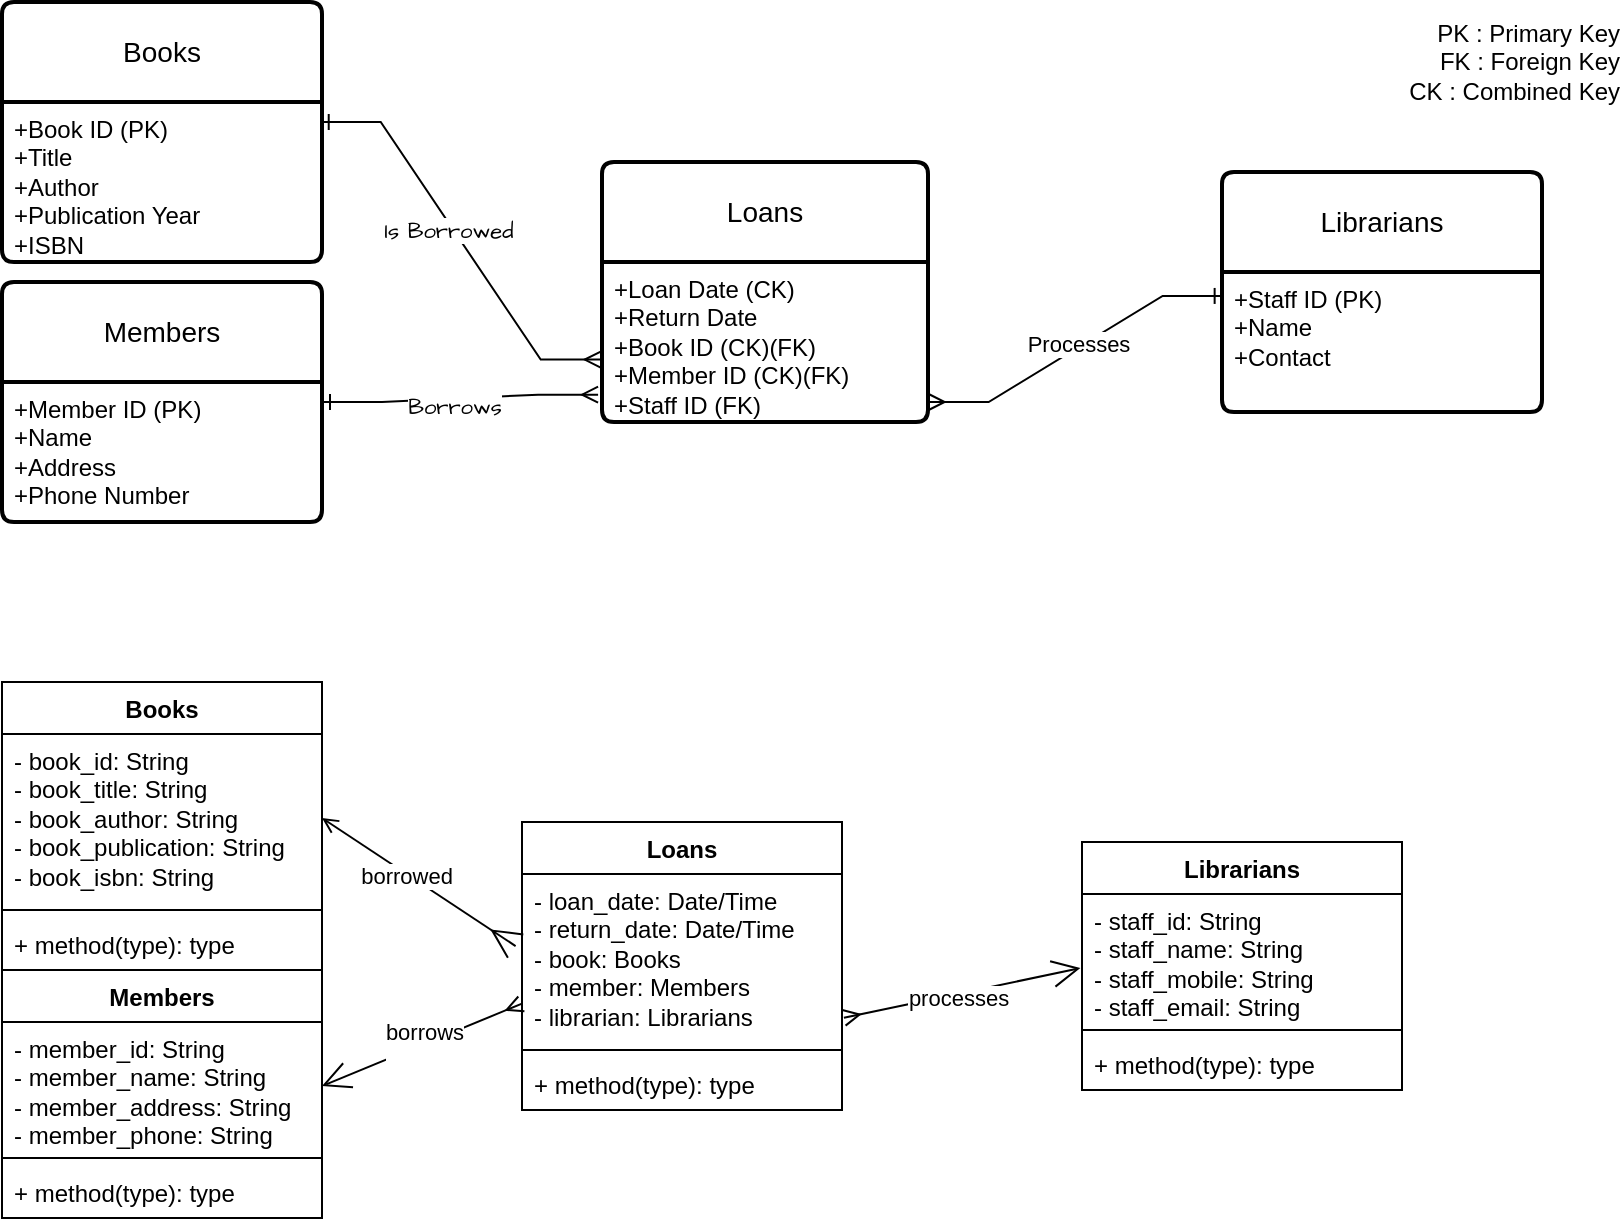 <mxfile version="24.4.9" type="github">
  <diagram name="Page-1" id="WvHxNmZYm3Q-2noQbIas">
    <mxGraphModel dx="989" dy="538" grid="1" gridSize="10" guides="1" tooltips="1" connect="1" arrows="1" fold="1" page="1" pageScale="1" pageWidth="827" pageHeight="1169" background="none" math="0" shadow="0">
      <root>
        <mxCell id="0" />
        <mxCell id="1" parent="0" />
        <mxCell id="QqUS8rB4q03BG6zSu8xH-5" value="Books" style="swimlane;childLayout=stackLayout;horizontal=1;startSize=50;horizontalStack=0;rounded=1;fontSize=14;fontStyle=0;strokeWidth=2;resizeParent=0;resizeLast=1;shadow=0;dashed=0;align=center;arcSize=4;whiteSpace=wrap;html=1;" vertex="1" parent="1">
          <mxGeometry x="10" y="10" width="160" height="130" as="geometry" />
        </mxCell>
        <mxCell id="QqUS8rB4q03BG6zSu8xH-6" value="+Book ID (PK)&lt;br&gt;&lt;div&gt;+Title&lt;/div&gt;&lt;div&gt;+Author&lt;/div&gt;&lt;div&gt;+Publication Year&lt;/div&gt;&lt;div&gt;+ISBN&lt;/div&gt;" style="align=left;strokeColor=none;fillColor=none;spacingLeft=4;fontSize=12;verticalAlign=top;resizable=0;rotatable=0;part=1;html=1;" vertex="1" parent="QqUS8rB4q03BG6zSu8xH-5">
          <mxGeometry y="50" width="160" height="80" as="geometry" />
        </mxCell>
        <mxCell id="QqUS8rB4q03BG6zSu8xH-7" value="Members" style="swimlane;childLayout=stackLayout;horizontal=1;startSize=50;horizontalStack=0;rounded=1;fontSize=14;fontStyle=0;strokeWidth=2;resizeParent=0;resizeLast=1;shadow=0;dashed=0;align=center;arcSize=4;whiteSpace=wrap;html=1;" vertex="1" parent="1">
          <mxGeometry x="10" y="150" width="160" height="120" as="geometry" />
        </mxCell>
        <mxCell id="QqUS8rB4q03BG6zSu8xH-8" value="+Member ID (PK)&lt;div&gt;+Name&lt;/div&gt;&lt;div&gt;+Address&lt;/div&gt;&lt;div&gt;+Phone Number&lt;/div&gt;" style="align=left;strokeColor=none;fillColor=none;spacingLeft=4;fontSize=12;verticalAlign=top;resizable=0;rotatable=0;part=1;html=1;" vertex="1" parent="QqUS8rB4q03BG6zSu8xH-7">
          <mxGeometry y="50" width="160" height="70" as="geometry" />
        </mxCell>
        <mxCell id="QqUS8rB4q03BG6zSu8xH-9" value="Librarians" style="swimlane;childLayout=stackLayout;horizontal=1;startSize=50;horizontalStack=0;rounded=1;fontSize=14;fontStyle=0;strokeWidth=2;resizeParent=0;resizeLast=1;shadow=0;dashed=0;align=center;arcSize=4;whiteSpace=wrap;html=1;" vertex="1" parent="1">
          <mxGeometry x="620" y="95" width="160" height="120" as="geometry" />
        </mxCell>
        <mxCell id="QqUS8rB4q03BG6zSu8xH-10" value="+Staff ID (PK)&lt;div&gt;+Name&lt;/div&gt;&lt;div&gt;+Contact&lt;/div&gt;" style="align=left;strokeColor=none;fillColor=none;spacingLeft=4;fontSize=12;verticalAlign=top;resizable=0;rotatable=0;part=1;html=1;" vertex="1" parent="QqUS8rB4q03BG6zSu8xH-9">
          <mxGeometry y="50" width="160" height="70" as="geometry" />
        </mxCell>
        <mxCell id="QqUS8rB4q03BG6zSu8xH-11" value="Loans" style="swimlane;childLayout=stackLayout;horizontal=1;startSize=50;horizontalStack=0;rounded=1;fontSize=14;fontStyle=0;strokeWidth=2;resizeParent=0;resizeLast=1;shadow=0;dashed=0;align=center;arcSize=4;whiteSpace=wrap;html=1;" vertex="1" parent="1">
          <mxGeometry x="310" y="90" width="163" height="130" as="geometry" />
        </mxCell>
        <mxCell id="QqUS8rB4q03BG6zSu8xH-12" value="&lt;div&gt;&lt;span style=&quot;background-color: initial;&quot;&gt;+Loan Date (CK)&lt;/span&gt;&lt;br&gt;&lt;/div&gt;&lt;div&gt;+Return Date&lt;/div&gt;&lt;div&gt;+Book ID (CK)(FK)&lt;br&gt;&lt;/div&gt;&lt;div&gt;+Member ID (CK)(FK)&lt;/div&gt;&lt;div&gt;+Staff ID (FK)&lt;br&gt;&lt;/div&gt;" style="align=left;strokeColor=none;fillColor=none;spacingLeft=4;fontSize=12;verticalAlign=top;resizable=0;rotatable=0;part=1;html=1;" vertex="1" parent="QqUS8rB4q03BG6zSu8xH-11">
          <mxGeometry y="50" width="163" height="80" as="geometry" />
        </mxCell>
        <mxCell id="QqUS8rB4q03BG6zSu8xH-25" value="" style="edgeStyle=entityRelationEdgeStyle;fontSize=12;html=1;endArrow=ERmany;startArrow=ERone;rounded=0;exitX=1;exitY=0.143;exitDx=0;exitDy=0;exitPerimeter=0;startFill=0;entryX=-0.012;entryY=0.829;entryDx=0;entryDy=0;entryPerimeter=0;endFill=0;flowAnimation=0;" edge="1" parent="1" source="QqUS8rB4q03BG6zSu8xH-8" target="QqUS8rB4q03BG6zSu8xH-12">
          <mxGeometry width="100" height="100" relative="1" as="geometry">
            <mxPoint x="240" y="240" as="sourcePoint" />
            <mxPoint x="230" y="190" as="targetPoint" />
          </mxGeometry>
        </mxCell>
        <mxCell id="QqUS8rB4q03BG6zSu8xH-31" value="Borrows" style="edgeLabel;html=1;align=center;verticalAlign=middle;resizable=0;points=[];sketch=1;hachureGap=4;jiggle=2;curveFitting=1;fontFamily=Architects Daughter;fontSource=https%3A%2F%2Ffonts.googleapis.com%2Fcss%3Ffamily%3DArchitects%2BDaughter;" vertex="1" connectable="0" parent="QqUS8rB4q03BG6zSu8xH-25">
          <mxGeometry x="-0.051" y="-3" relative="1" as="geometry">
            <mxPoint as="offset" />
          </mxGeometry>
        </mxCell>
        <mxCell id="QqUS8rB4q03BG6zSu8xH-26" value="" style="edgeStyle=entityRelationEdgeStyle;fontSize=12;html=1;endArrow=ERmany;startArrow=ERone;rounded=0;exitX=0.996;exitY=0.125;exitDx=0;exitDy=0;exitPerimeter=0;entryX=-0.004;entryY=0.61;entryDx=0;entryDy=0;entryPerimeter=0;endFill=0;startFill=0;" edge="1" parent="1" source="QqUS8rB4q03BG6zSu8xH-6" target="QqUS8rB4q03BG6zSu8xH-12">
          <mxGeometry width="100" height="100" relative="1" as="geometry">
            <mxPoint x="240" y="240" as="sourcePoint" />
            <mxPoint x="340" y="140" as="targetPoint" />
          </mxGeometry>
        </mxCell>
        <mxCell id="QqUS8rB4q03BG6zSu8xH-30" value="Is Borrowed" style="edgeLabel;html=1;align=center;verticalAlign=middle;resizable=0;points=[];sketch=1;hachureGap=4;jiggle=2;curveFitting=1;fontFamily=Architects Daughter;fontSource=https%3A%2F%2Ffonts.googleapis.com%2Fcss%3Ffamily%3DArchitects%2BDaughter;" vertex="1" connectable="0" parent="QqUS8rB4q03BG6zSu8xH-26">
          <mxGeometry x="-0.086" y="-2" relative="1" as="geometry">
            <mxPoint as="offset" />
          </mxGeometry>
        </mxCell>
        <mxCell id="QqUS8rB4q03BG6zSu8xH-34" value="" style="edgeStyle=entityRelationEdgeStyle;fontSize=12;html=1;endArrow=ERone;rounded=0;exitX=1.002;exitY=0.875;exitDx=0;exitDy=0;exitPerimeter=0;entryX=0.002;entryY=0.171;entryDx=0;entryDy=0;entryPerimeter=0;startArrow=ERmany;startFill=0;endFill=0;" edge="1" parent="1" source="QqUS8rB4q03BG6zSu8xH-12" target="QqUS8rB4q03BG6zSu8xH-10">
          <mxGeometry width="100" height="100" relative="1" as="geometry">
            <mxPoint x="240" y="240" as="sourcePoint" />
            <mxPoint x="340" y="140" as="targetPoint" />
          </mxGeometry>
        </mxCell>
        <mxCell id="QqUS8rB4q03BG6zSu8xH-36" value="Processes" style="edgeLabel;html=1;align=center;verticalAlign=middle;resizable=0;points=[];" vertex="1" connectable="0" parent="QqUS8rB4q03BG6zSu8xH-34">
          <mxGeometry x="0.03" y="2" relative="1" as="geometry">
            <mxPoint as="offset" />
          </mxGeometry>
        </mxCell>
        <mxCell id="QqUS8rB4q03BG6zSu8xH-37" value="&lt;div&gt;PK : Primary Key&lt;/div&gt;FK : Foreign Key&lt;div&gt;CK : Combined Key&lt;/div&gt;" style="text;html=1;align=right;verticalAlign=middle;resizable=0;points=[];autosize=1;strokeColor=none;fillColor=none;" vertex="1" parent="1">
          <mxGeometry x="690" y="10" width="130" height="60" as="geometry" />
        </mxCell>
        <mxCell id="QqUS8rB4q03BG6zSu8xH-38" value="Books" style="swimlane;fontStyle=1;align=center;verticalAlign=top;childLayout=stackLayout;horizontal=1;startSize=26;horizontalStack=0;resizeParent=1;resizeParentMax=0;resizeLast=0;collapsible=1;marginBottom=0;whiteSpace=wrap;html=1;shadow=0;" vertex="1" parent="1">
          <mxGeometry x="10" y="350" width="160" height="144" as="geometry" />
        </mxCell>
        <mxCell id="QqUS8rB4q03BG6zSu8xH-39" value="- book_id: String&lt;div&gt;- book_title: String&lt;/div&gt;&lt;div&gt;- book_author: String&lt;/div&gt;&lt;div&gt;- book_publication: String&lt;/div&gt;&lt;div&gt;- book_isbn: String&lt;/div&gt;" style="text;strokeColor=none;fillColor=none;align=left;verticalAlign=top;spacingLeft=4;spacingRight=4;overflow=hidden;rotatable=0;points=[[0,0.5],[1,0.5]];portConstraint=eastwest;whiteSpace=wrap;html=1;shadow=0;" vertex="1" parent="QqUS8rB4q03BG6zSu8xH-38">
          <mxGeometry y="26" width="160" height="84" as="geometry" />
        </mxCell>
        <mxCell id="QqUS8rB4q03BG6zSu8xH-40" value="" style="line;strokeWidth=1;fillColor=none;align=left;verticalAlign=middle;spacingTop=-1;spacingLeft=3;spacingRight=3;rotatable=0;labelPosition=right;points=[];portConstraint=eastwest;strokeColor=inherit;shadow=0;" vertex="1" parent="QqUS8rB4q03BG6zSu8xH-38">
          <mxGeometry y="110" width="160" height="8" as="geometry" />
        </mxCell>
        <mxCell id="QqUS8rB4q03BG6zSu8xH-41" value="+ method(type): type" style="text;strokeColor=none;fillColor=none;align=left;verticalAlign=top;spacingLeft=4;spacingRight=4;overflow=hidden;rotatable=0;points=[[0,0.5],[1,0.5]];portConstraint=eastwest;whiteSpace=wrap;html=1;shadow=0;" vertex="1" parent="QqUS8rB4q03BG6zSu8xH-38">
          <mxGeometry y="118" width="160" height="26" as="geometry" />
        </mxCell>
        <mxCell id="QqUS8rB4q03BG6zSu8xH-42" value="Members" style="swimlane;fontStyle=1;align=center;verticalAlign=top;childLayout=stackLayout;horizontal=1;startSize=26;horizontalStack=0;resizeParent=1;resizeParentMax=0;resizeLast=0;collapsible=1;marginBottom=0;whiteSpace=wrap;html=1;shadow=0;" vertex="1" parent="1">
          <mxGeometry x="10" y="494" width="160" height="124" as="geometry" />
        </mxCell>
        <mxCell id="QqUS8rB4q03BG6zSu8xH-43" value="- member_id: String&lt;div&gt;- member_name: String&lt;/div&gt;&lt;div&gt;- member_address: String&lt;/div&gt;&lt;div&gt;- member_phone: String&lt;/div&gt;" style="text;strokeColor=none;fillColor=none;align=left;verticalAlign=top;spacingLeft=4;spacingRight=4;overflow=hidden;rotatable=0;points=[[0,0.5],[1,0.5]];portConstraint=eastwest;whiteSpace=wrap;html=1;shadow=0;" vertex="1" parent="QqUS8rB4q03BG6zSu8xH-42">
          <mxGeometry y="26" width="160" height="64" as="geometry" />
        </mxCell>
        <mxCell id="QqUS8rB4q03BG6zSu8xH-44" value="" style="line;strokeWidth=1;fillColor=none;align=left;verticalAlign=middle;spacingTop=-1;spacingLeft=3;spacingRight=3;rotatable=0;labelPosition=right;points=[];portConstraint=eastwest;strokeColor=inherit;shadow=0;" vertex="1" parent="QqUS8rB4q03BG6zSu8xH-42">
          <mxGeometry y="90" width="160" height="8" as="geometry" />
        </mxCell>
        <mxCell id="QqUS8rB4q03BG6zSu8xH-45" value="+ method(type): type" style="text;strokeColor=none;fillColor=none;align=left;verticalAlign=top;spacingLeft=4;spacingRight=4;overflow=hidden;rotatable=0;points=[[0,0.5],[1,0.5]];portConstraint=eastwest;whiteSpace=wrap;html=1;shadow=0;" vertex="1" parent="QqUS8rB4q03BG6zSu8xH-42">
          <mxGeometry y="98" width="160" height="26" as="geometry" />
        </mxCell>
        <mxCell id="QqUS8rB4q03BG6zSu8xH-46" value="Loans" style="swimlane;fontStyle=1;align=center;verticalAlign=top;childLayout=stackLayout;horizontal=1;startSize=26;horizontalStack=0;resizeParent=1;resizeParentMax=0;resizeLast=0;collapsible=1;marginBottom=0;whiteSpace=wrap;html=1;shadow=0;" vertex="1" parent="1">
          <mxGeometry x="270" y="420" width="160" height="144" as="geometry" />
        </mxCell>
        <mxCell id="QqUS8rB4q03BG6zSu8xH-47" value="- loan_date: Date/Time&lt;div&gt;- return_date: Date/Time&lt;/div&gt;&lt;div&gt;- book: Books&lt;/div&gt;&lt;div&gt;- member: Members&lt;/div&gt;&lt;div&gt;- librarian: Librarians&lt;/div&gt;" style="text;strokeColor=none;fillColor=none;align=left;verticalAlign=top;spacingLeft=4;spacingRight=4;overflow=hidden;rotatable=0;points=[[0,0.5],[1,0.5]];portConstraint=eastwest;whiteSpace=wrap;html=1;shadow=0;" vertex="1" parent="QqUS8rB4q03BG6zSu8xH-46">
          <mxGeometry y="26" width="160" height="84" as="geometry" />
        </mxCell>
        <mxCell id="QqUS8rB4q03BG6zSu8xH-48" value="" style="line;strokeWidth=1;fillColor=none;align=left;verticalAlign=middle;spacingTop=-1;spacingLeft=3;spacingRight=3;rotatable=0;labelPosition=right;points=[];portConstraint=eastwest;strokeColor=inherit;shadow=0;" vertex="1" parent="QqUS8rB4q03BG6zSu8xH-46">
          <mxGeometry y="110" width="160" height="8" as="geometry" />
        </mxCell>
        <mxCell id="QqUS8rB4q03BG6zSu8xH-49" value="+ method(type): type" style="text;strokeColor=none;fillColor=none;align=left;verticalAlign=top;spacingLeft=4;spacingRight=4;overflow=hidden;rotatable=0;points=[[0,0.5],[1,0.5]];portConstraint=eastwest;whiteSpace=wrap;html=1;shadow=0;" vertex="1" parent="QqUS8rB4q03BG6zSu8xH-46">
          <mxGeometry y="118" width="160" height="26" as="geometry" />
        </mxCell>
        <mxCell id="QqUS8rB4q03BG6zSu8xH-50" value="Librarians" style="swimlane;fontStyle=1;align=center;verticalAlign=top;childLayout=stackLayout;horizontal=1;startSize=26;horizontalStack=0;resizeParent=1;resizeParentMax=0;resizeLast=0;collapsible=1;marginBottom=0;whiteSpace=wrap;html=1;shadow=0;" vertex="1" parent="1">
          <mxGeometry x="550" y="430" width="160" height="124" as="geometry" />
        </mxCell>
        <mxCell id="QqUS8rB4q03BG6zSu8xH-51" value="- staff_id: String&lt;div&gt;- staff_name: String&lt;/div&gt;&lt;div&gt;- staff_mobile: String&lt;/div&gt;&lt;div&gt;- staff_email: String&lt;/div&gt;" style="text;strokeColor=none;fillColor=none;align=left;verticalAlign=top;spacingLeft=4;spacingRight=4;overflow=hidden;rotatable=0;points=[[0,0.5],[1,0.5]];portConstraint=eastwest;whiteSpace=wrap;html=1;shadow=0;" vertex="1" parent="QqUS8rB4q03BG6zSu8xH-50">
          <mxGeometry y="26" width="160" height="64" as="geometry" />
        </mxCell>
        <mxCell id="QqUS8rB4q03BG6zSu8xH-52" value="" style="line;strokeWidth=1;fillColor=none;align=left;verticalAlign=middle;spacingTop=-1;spacingLeft=3;spacingRight=3;rotatable=0;labelPosition=right;points=[];portConstraint=eastwest;strokeColor=inherit;shadow=0;" vertex="1" parent="QqUS8rB4q03BG6zSu8xH-50">
          <mxGeometry y="90" width="160" height="8" as="geometry" />
        </mxCell>
        <mxCell id="QqUS8rB4q03BG6zSu8xH-53" value="+ method(type): type" style="text;strokeColor=none;fillColor=none;align=left;verticalAlign=top;spacingLeft=4;spacingRight=4;overflow=hidden;rotatable=0;points=[[0,0.5],[1,0.5]];portConstraint=eastwest;whiteSpace=wrap;html=1;shadow=0;" vertex="1" parent="QqUS8rB4q03BG6zSu8xH-50">
          <mxGeometry y="98" width="160" height="26" as="geometry" />
        </mxCell>
        <mxCell id="QqUS8rB4q03BG6zSu8xH-59" value="" style="endArrow=ERmany;endFill=0;endSize=12;html=1;rounded=0;entryX=-0.02;entryY=0.429;entryDx=0;entryDy=0;entryPerimeter=0;exitX=1;exitY=0.5;exitDx=0;exitDy=0;startArrow=open;startFill=0;" edge="1" parent="1" source="QqUS8rB4q03BG6zSu8xH-39" target="QqUS8rB4q03BG6zSu8xH-47">
          <mxGeometry width="160" relative="1" as="geometry">
            <mxPoint x="240" y="620" as="sourcePoint" />
            <mxPoint x="400" y="620" as="targetPoint" />
          </mxGeometry>
        </mxCell>
        <mxCell id="QqUS8rB4q03BG6zSu8xH-62" value="borrowed" style="edgeLabel;html=1;align=center;verticalAlign=middle;resizable=0;points=[];" vertex="1" connectable="0" parent="QqUS8rB4q03BG6zSu8xH-59">
          <mxGeometry x="-0.127" y="-1" relative="1" as="geometry">
            <mxPoint as="offset" />
          </mxGeometry>
        </mxCell>
        <mxCell id="QqUS8rB4q03BG6zSu8xH-60" value="" style="endArrow=open;endFill=1;endSize=12;html=1;rounded=0;entryX=1;entryY=0.5;entryDx=0;entryDy=0;exitX=-0.002;exitY=0.773;exitDx=0;exitDy=0;exitPerimeter=0;startArrow=ERmany;startFill=0;" edge="1" parent="1" source="QqUS8rB4q03BG6zSu8xH-47" target="QqUS8rB4q03BG6zSu8xH-43">
          <mxGeometry width="160" relative="1" as="geometry">
            <mxPoint x="350" y="420" as="sourcePoint" />
            <mxPoint x="510" y="420" as="targetPoint" />
          </mxGeometry>
        </mxCell>
        <mxCell id="QqUS8rB4q03BG6zSu8xH-64" value="borrows&lt;div&gt;&lt;br&gt;&lt;/div&gt;" style="edgeLabel;html=1;align=center;verticalAlign=middle;resizable=0;points=[];" vertex="1" connectable="0" parent="QqUS8rB4q03BG6zSu8xH-60">
          <mxGeometry x="-0.008" y="1" relative="1" as="geometry">
            <mxPoint as="offset" />
          </mxGeometry>
        </mxCell>
        <mxCell id="QqUS8rB4q03BG6zSu8xH-61" value="" style="endArrow=open;endFill=1;endSize=12;html=1;rounded=0;entryX=-0.005;entryY=0.579;entryDx=0;entryDy=0;entryPerimeter=0;exitX=1.006;exitY=0.856;exitDx=0;exitDy=0;exitPerimeter=0;startArrow=ERmany;startFill=0;" edge="1" parent="1" source="QqUS8rB4q03BG6zSu8xH-47" target="QqUS8rB4q03BG6zSu8xH-51">
          <mxGeometry width="160" relative="1" as="geometry">
            <mxPoint x="350" y="420" as="sourcePoint" />
            <mxPoint x="510" y="420" as="targetPoint" />
          </mxGeometry>
        </mxCell>
        <mxCell id="QqUS8rB4q03BG6zSu8xH-65" value="processes" style="edgeLabel;html=1;align=center;verticalAlign=middle;resizable=0;points=[];" vertex="1" connectable="0" parent="QqUS8rB4q03BG6zSu8xH-61">
          <mxGeometry x="-0.037" y="-2" relative="1" as="geometry">
            <mxPoint as="offset" />
          </mxGeometry>
        </mxCell>
      </root>
    </mxGraphModel>
  </diagram>
</mxfile>
